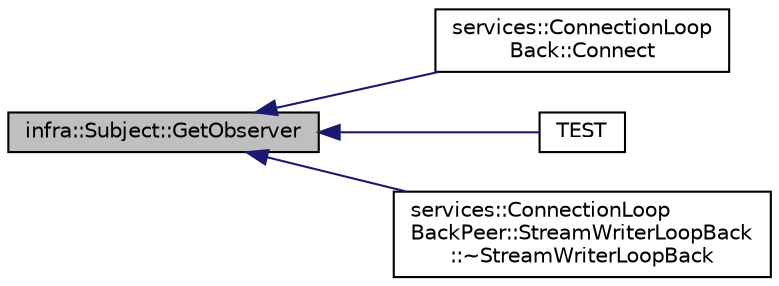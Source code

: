digraph "infra::Subject::GetObserver"
{
 // INTERACTIVE_SVG=YES
  edge [fontname="Helvetica",fontsize="10",labelfontname="Helvetica",labelfontsize="10"];
  node [fontname="Helvetica",fontsize="10",shape=record];
  rankdir="LR";
  Node7 [label="infra::Subject::GetObserver",height=0.2,width=0.4,color="black", fillcolor="grey75", style="filled", fontcolor="black"];
  Node7 -> Node8 [dir="back",color="midnightblue",fontsize="10",style="solid",fontname="Helvetica"];
  Node8 [label="services::ConnectionLoop\lBack::Connect",height=0.2,width=0.4,color="black", fillcolor="white", style="filled",URL="$d4/d7a/classservices_1_1_connection_loop_back.html#a706ddd59ab87ebc33a3869784c4fad0b"];
  Node7 -> Node9 [dir="back",color="midnightblue",fontsize="10",style="solid",fontname="Helvetica"];
  Node9 [label="TEST",height=0.2,width=0.4,color="black", fillcolor="white", style="filled",URL="$d8/d88/_test_observer_8cpp.html#ad8cfcd0906c38bb0055feb0a9f96b623"];
  Node7 -> Node10 [dir="back",color="midnightblue",fontsize="10",style="solid",fontname="Helvetica"];
  Node10 [label="services::ConnectionLoop\lBackPeer::StreamWriterLoopBack\l::~StreamWriterLoopBack",height=0.2,width=0.4,color="black", fillcolor="white", style="filled",URL="$d4/d69/classservices_1_1_connection_loop_back_peer_1_1_stream_writer_loop_back.html#ab1f373c03d1684bf0d20302c5460bf3a"];
}

